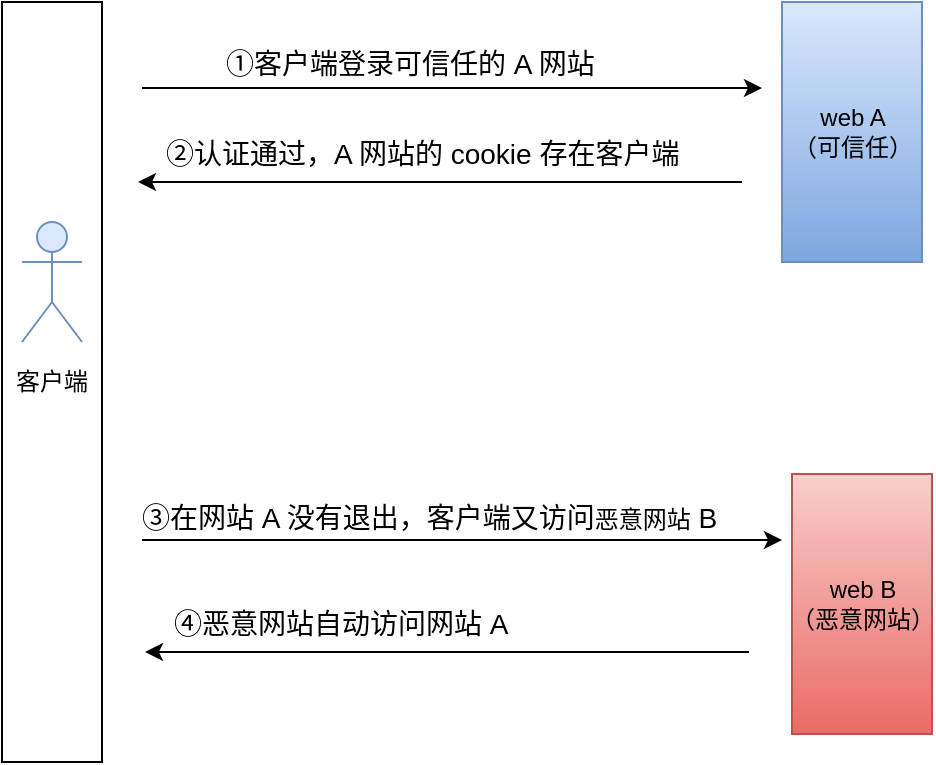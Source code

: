 <mxfile version="11.1.4" type="github"><diagram name="CSRF" id="13e1069c-82ec-6db2-03f1-153e76fe0fe0"><mxGraphModel dx="868" dy="482" grid="1" gridSize="10" guides="1" tooltips="1" connect="1" arrows="1" fold="1" page="1" pageScale="1" pageWidth="1100" pageHeight="850" background="#ffffff" math="0" shadow="0"><root><mxCell id="0"/><mxCell id="1" parent="0"/><mxCell id="lpbaXRqRXIRLN9H3gKxA-10" value="客户端" style="rounded=0;whiteSpace=wrap;html=1;" vertex="1" parent="1"><mxGeometry x="120" y="50" width="50" height="380" as="geometry"/></mxCell><mxCell id="lpbaXRqRXIRLN9H3gKxA-13" value="" style="shape=umlActor;verticalLabelPosition=bottom;labelBackgroundColor=#ffffff;verticalAlign=top;html=1;fillColor=#dae8fc;strokeColor=#6c8ebf;" vertex="1" parent="1"><mxGeometry x="130" y="160" width="30" height="60" as="geometry"/></mxCell><mxCell id="lpbaXRqRXIRLN9H3gKxA-21" value="web A&lt;br&gt;（可信任）" style="html=1;fillColor=#dae8fc;strokeColor=#6c8ebf;gradientColor=#7ea6e0;" vertex="1" parent="1"><mxGeometry x="510" y="50" width="70" height="130" as="geometry"/></mxCell><mxCell id="lpbaXRqRXIRLN9H3gKxA-23" value="" style="endArrow=classic;html=1;" edge="1" parent="1"><mxGeometry width="50" height="50" relative="1" as="geometry"><mxPoint x="190" y="93" as="sourcePoint"/><mxPoint x="500" y="93" as="targetPoint"/><Array as="points"><mxPoint x="320" y="93"/></Array></mxGeometry></mxCell><mxCell id="lpbaXRqRXIRLN9H3gKxA-24" value="web B&lt;br&gt;（恶意网站）" style="html=1;fillColor=#f8cecc;strokeColor=#b85450;gradientColor=#ea6b66;" vertex="1" parent="1"><mxGeometry x="515" y="286" width="70" height="130" as="geometry"/></mxCell><mxCell id="lpbaXRqRXIRLN9H3gKxA-25" value="&lt;font style=&quot;font-size: 14px&quot;&gt;①客户端登录可信任的 A 网站&lt;/font&gt;" style="text;html=1;resizable=0;points=[];autosize=1;align=left;verticalAlign=top;spacingTop=-4;" vertex="1" parent="1"><mxGeometry x="230" y="70" width="200" height="20" as="geometry"/></mxCell><mxCell id="lpbaXRqRXIRLN9H3gKxA-27" value="&lt;span style=&quot;font-size: 14px&quot;&gt;②认证通过，A 网站的 cookie 存在客户端&lt;/span&gt;" style="text;html=1;resizable=0;points=[];autosize=1;align=left;verticalAlign=top;spacingTop=-4;" vertex="1" parent="1"><mxGeometry x="200" y="115" width="270" height="20" as="geometry"/></mxCell><mxCell id="lpbaXRqRXIRLN9H3gKxA-28" value="" style="endArrow=classic;html=1;" edge="1" parent="1"><mxGeometry width="50" height="50" relative="1" as="geometry"><mxPoint x="190" y="319" as="sourcePoint"/><mxPoint x="510" y="319" as="targetPoint"/><Array as="points"><mxPoint x="320" y="319"/></Array></mxGeometry></mxCell><mxCell id="lpbaXRqRXIRLN9H3gKxA-29" value="&lt;font style=&quot;font-size: 14px&quot;&gt;③在网站 A 没有退出，客户端又访问&lt;span style=&quot;font-size: 12px ; text-align: center&quot;&gt;恶意网站&lt;/span&gt;&amp;nbsp;B&lt;/font&gt;" style="text;html=1;resizable=0;points=[];autosize=1;align=left;verticalAlign=top;spacingTop=-4;" vertex="1" parent="1"><mxGeometry x="187.5" y="297" width="300" height="20" as="geometry"/></mxCell><mxCell id="lpbaXRqRXIRLN9H3gKxA-30" value="" style="endArrow=classic;html=1;" edge="1" parent="1"><mxGeometry width="50" height="50" relative="1" as="geometry"><mxPoint x="490" y="140" as="sourcePoint"/><mxPoint x="188" y="140" as="targetPoint"/><Array as="points"><mxPoint x="308" y="140"/></Array></mxGeometry></mxCell><mxCell id="lpbaXRqRXIRLN9H3gKxA-31" value="&lt;span style=&quot;font-size: 14px&quot;&gt;④恶意网站自动访问网站 A&lt;/span&gt;" style="text;html=1;resizable=0;points=[];autosize=1;align=left;verticalAlign=top;spacingTop=-4;" vertex="1" parent="1"><mxGeometry x="203.5" y="350" width="180" height="20" as="geometry"/></mxCell><mxCell id="lpbaXRqRXIRLN9H3gKxA-32" value="" style="endArrow=classic;html=1;" edge="1" parent="1"><mxGeometry width="50" height="50" relative="1" as="geometry"><mxPoint x="493.5" y="375" as="sourcePoint"/><mxPoint x="191.5" y="375" as="targetPoint"/><Array as="points"><mxPoint x="311.5" y="375"/></Array></mxGeometry></mxCell></root></mxGraphModel></diagram></mxfile>